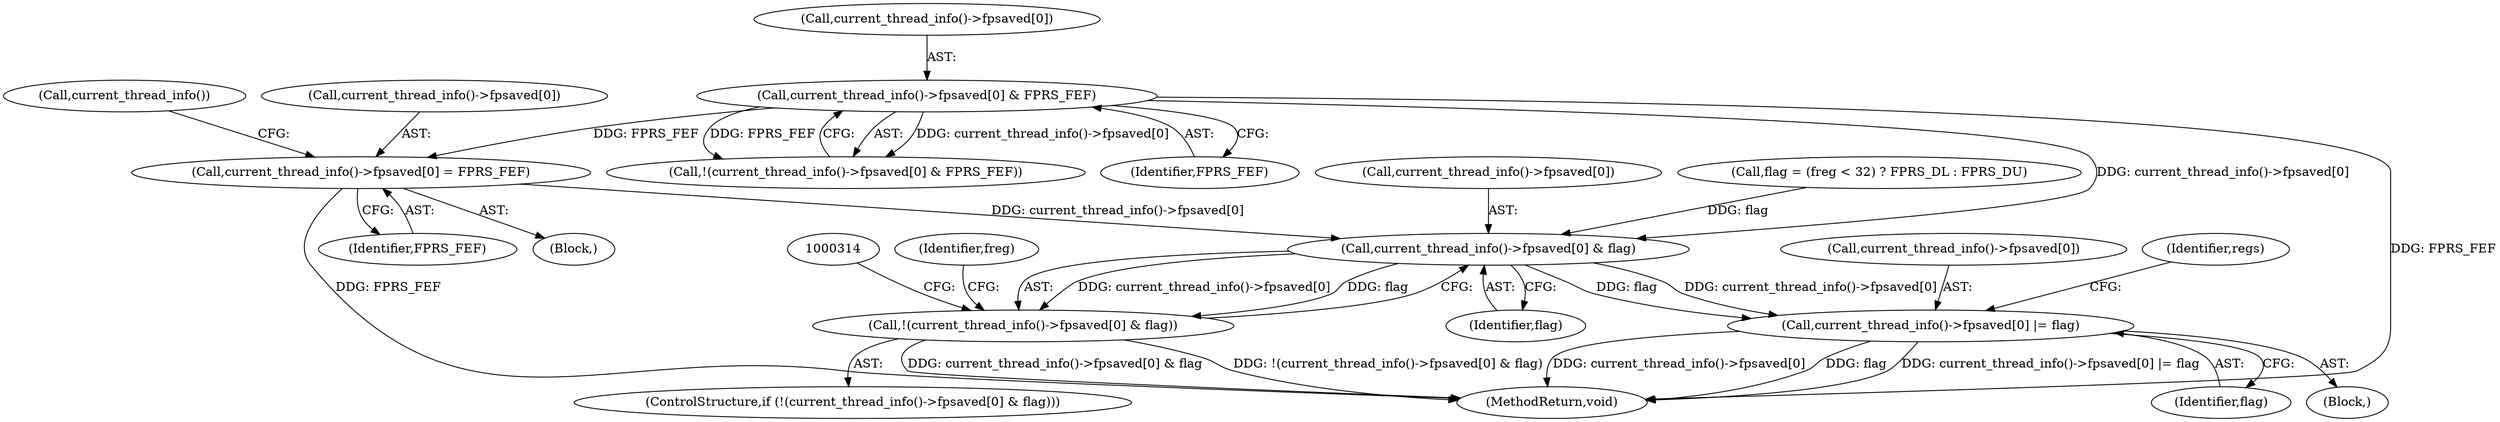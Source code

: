 digraph "0_linux_a8b0ca17b80e92faab46ee7179ba9e99ccb61233_35@API" {
"1000262" [label="(Call,current_thread_info()->fpsaved[0] = FPRS_FEF)"];
"1000254" [label="(Call,current_thread_info()->fpsaved[0] & FPRS_FEF)"];
"1000278" [label="(Call,current_thread_info()->fpsaved[0] & flag)"];
"1000277" [label="(Call,!(current_thread_info()->fpsaved[0] & flag))"];
"1000321" [label="(Call,current_thread_info()->fpsaved[0] |= flag)"];
"1000268" [label="(Identifier,FPRS_FEF)"];
"1000277" [label="(Call,!(current_thread_info()->fpsaved[0] & flag))"];
"1000279" [label="(Call,current_thread_info()->fpsaved[0])"];
"1000244" [label="(Call,flag = (freg < 32) ? FPRS_DL : FPRS_DU)"];
"1000278" [label="(Call,current_thread_info()->fpsaved[0] & flag)"];
"1000347" [label="(MethodReturn,void)"];
"1000288" [label="(Identifier,freg)"];
"1000253" [label="(Call,!(current_thread_info()->fpsaved[0] & FPRS_FEF))"];
"1000284" [label="(Identifier,flag)"];
"1000255" [label="(Call,current_thread_info()->fpsaved[0])"];
"1000276" [label="(ControlStructure,if (!(current_thread_info()->fpsaved[0] & flag)))"];
"1000260" [label="(Identifier,FPRS_FEF)"];
"1000254" [label="(Call,current_thread_info()->fpsaved[0] & FPRS_FEF)"];
"1000346" [label="(Identifier,regs)"];
"1000322" [label="(Call,current_thread_info()->fpsaved[0])"];
"1000262" [label="(Call,current_thread_info()->fpsaved[0] = FPRS_FEF)"];
"1000272" [label="(Call,current_thread_info())"];
"1000263" [label="(Call,current_thread_info()->fpsaved[0])"];
"1000261" [label="(Block,)"];
"1000321" [label="(Call,current_thread_info()->fpsaved[0] |= flag)"];
"1000155" [label="(Block,)"];
"1000327" [label="(Identifier,flag)"];
"1000262" -> "1000261"  [label="AST: "];
"1000262" -> "1000268"  [label="CFG: "];
"1000263" -> "1000262"  [label="AST: "];
"1000268" -> "1000262"  [label="AST: "];
"1000272" -> "1000262"  [label="CFG: "];
"1000262" -> "1000347"  [label="DDG: FPRS_FEF"];
"1000254" -> "1000262"  [label="DDG: FPRS_FEF"];
"1000262" -> "1000278"  [label="DDG: current_thread_info()->fpsaved[0]"];
"1000254" -> "1000253"  [label="AST: "];
"1000254" -> "1000260"  [label="CFG: "];
"1000255" -> "1000254"  [label="AST: "];
"1000260" -> "1000254"  [label="AST: "];
"1000253" -> "1000254"  [label="CFG: "];
"1000254" -> "1000347"  [label="DDG: FPRS_FEF"];
"1000254" -> "1000253"  [label="DDG: current_thread_info()->fpsaved[0]"];
"1000254" -> "1000253"  [label="DDG: FPRS_FEF"];
"1000254" -> "1000278"  [label="DDG: current_thread_info()->fpsaved[0]"];
"1000278" -> "1000277"  [label="AST: "];
"1000278" -> "1000284"  [label="CFG: "];
"1000279" -> "1000278"  [label="AST: "];
"1000284" -> "1000278"  [label="AST: "];
"1000277" -> "1000278"  [label="CFG: "];
"1000278" -> "1000277"  [label="DDG: current_thread_info()->fpsaved[0]"];
"1000278" -> "1000277"  [label="DDG: flag"];
"1000244" -> "1000278"  [label="DDG: flag"];
"1000278" -> "1000321"  [label="DDG: current_thread_info()->fpsaved[0]"];
"1000278" -> "1000321"  [label="DDG: flag"];
"1000277" -> "1000276"  [label="AST: "];
"1000288" -> "1000277"  [label="CFG: "];
"1000314" -> "1000277"  [label="CFG: "];
"1000277" -> "1000347"  [label="DDG: current_thread_info()->fpsaved[0] & flag"];
"1000277" -> "1000347"  [label="DDG: !(current_thread_info()->fpsaved[0] & flag)"];
"1000321" -> "1000155"  [label="AST: "];
"1000321" -> "1000327"  [label="CFG: "];
"1000322" -> "1000321"  [label="AST: "];
"1000327" -> "1000321"  [label="AST: "];
"1000346" -> "1000321"  [label="CFG: "];
"1000321" -> "1000347"  [label="DDG: current_thread_info()->fpsaved[0]"];
"1000321" -> "1000347"  [label="DDG: flag"];
"1000321" -> "1000347"  [label="DDG: current_thread_info()->fpsaved[0] |= flag"];
}
